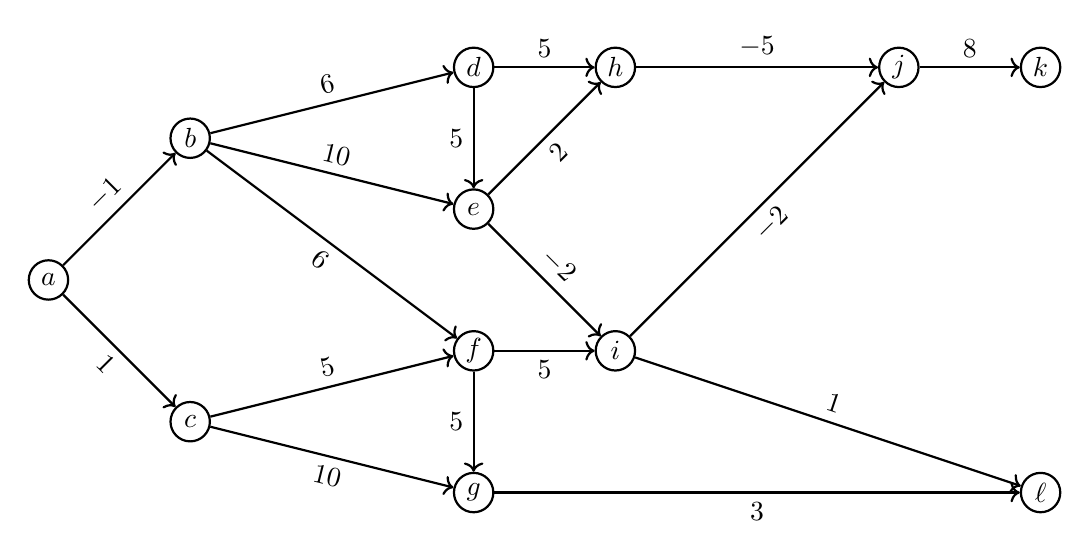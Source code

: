 \begin{tikzpicture}[style=thick,scale=0.9]
\tikzstyle{vertex}=[draw, circle, fill=white, inner sep=0pt, minimum size=5mm]

\node[vertex] (A) at (-7, 0) {$a$};
\node[vertex] (B) at (-5, 2) {$b$};
\node[vertex] (C) at (-5,-2) {$c$};
\node[vertex] (D) at (-1, 3) {$d$};
\node[vertex] (E) at (-1, 1) {$e$};
\node[vertex] (F) at (-1,-1) {$f$};
\node[vertex] (G) at (-1,-3) {$g$};
\node[vertex] (H) at ( 1, 3) {$h$};
\node[vertex] (I) at ( 1,-1) {$i$};
\node[vertex] (J) at ( 5, 3) {$j$};
\node[vertex] (K) at ( 7, 3) {$k$};
\node[vertex] (L) at ( 7,-3) {$\ell$};

\draw[->] (A) -- (B) node [midway, above, sloped] {$-1$};
\draw[->] (A) -- (C) node [midway, below, sloped] {$1$};
\draw[->] (B) -- (D) node [midway, above, sloped] {$6$};
\draw[->] (B) -- (E) node [midway, above, sloped] {$10$};
\draw[->] (B) -- (F) node [midway, below, sloped] {$6$};
\draw[->] (C) -- (F) node [midway, above, sloped] {$5$};
\draw[->] (C) -- (G) node [midway, below, sloped] {$10$};
\draw[->] (D) -- (E) node [midway, left] {$5$};
\draw[->] (D) -- (H) node [midway, above] {$5$};
\draw[->] (E) -- (H) node [midway, below, sloped] {$2$};
\draw[->] (E) -- (I) node [midway, above, sloped] {$-2$};
\draw[->] (F) -- (G) node [midway, left] {$5$};
\draw[->] (F) -- (I) node [midway, below] {$5$};
\draw[->] (G) -- (L) node [midway, below] {$3$};
\draw[->] (H) -- (J) node [midway, above] {$-5$};
\draw[->] (I) -- (J) node [midway, below, sloped] {$-2$};
\draw[->] (I) -- (L) node [midway, above, sloped] {$1$};
\draw[->] (J) -- (K) node [midway, above] {$8$};

\end{tikzpicture}
